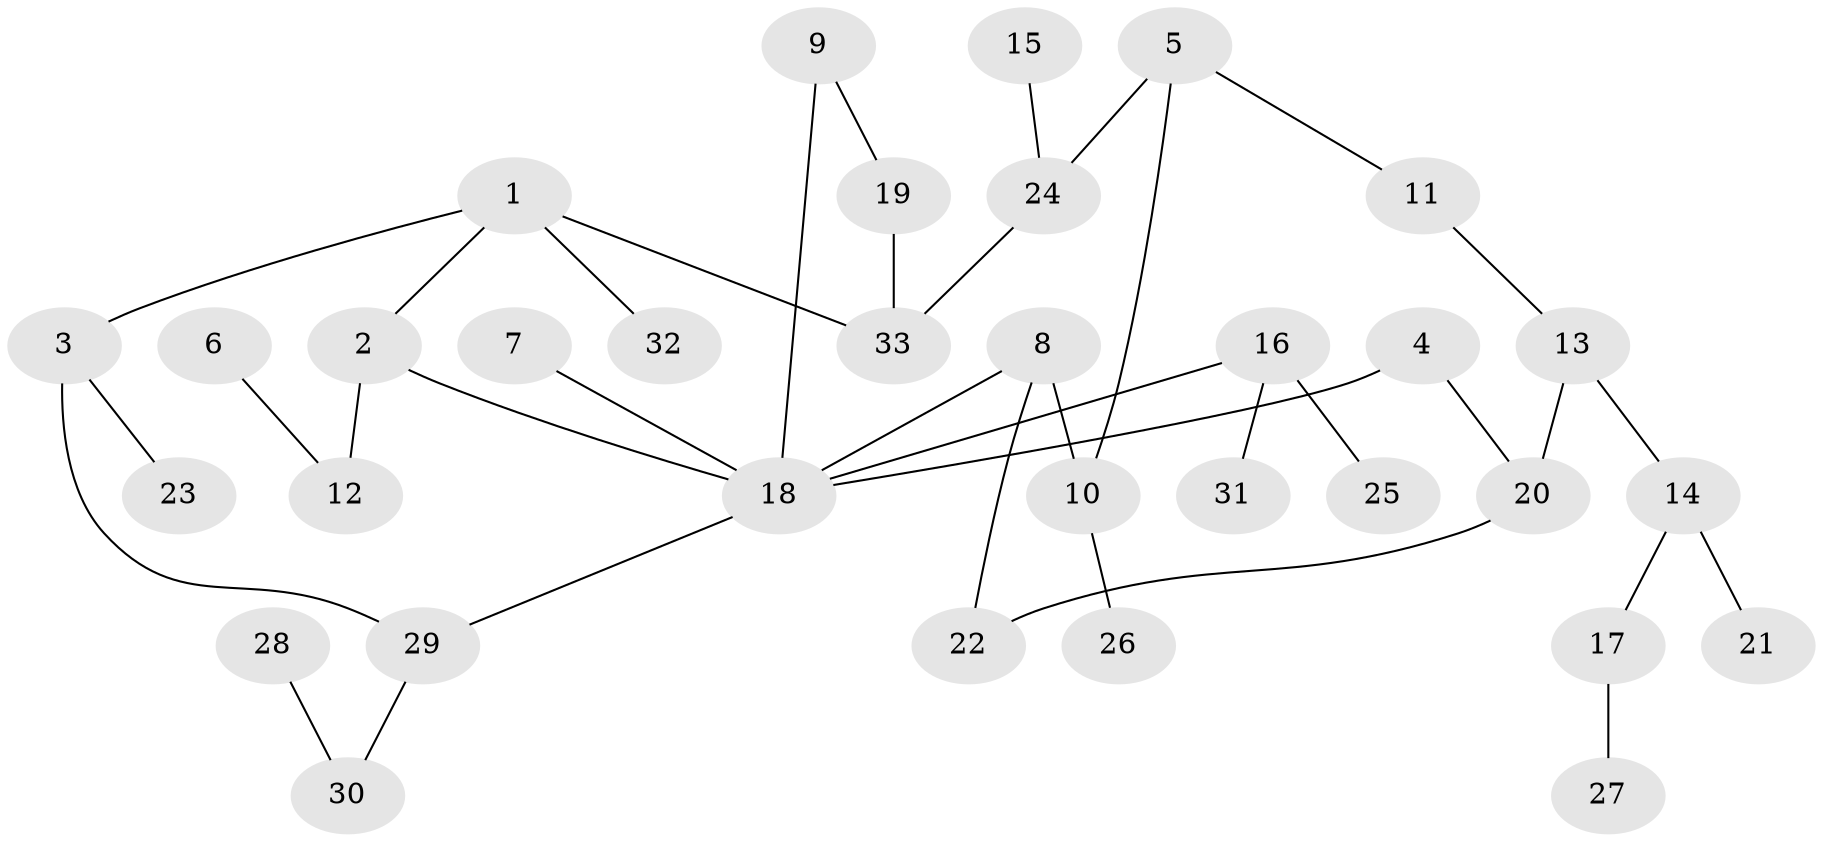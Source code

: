 // original degree distribution, {4: 0.07692307692307693, 3: 0.2153846153846154, 9: 0.015384615384615385, 5: 0.03076923076923077, 1: 0.4461538461538462, 2: 0.2153846153846154}
// Generated by graph-tools (version 1.1) at 2025/00/03/09/25 03:00:56]
// undirected, 33 vertices, 37 edges
graph export_dot {
graph [start="1"]
  node [color=gray90,style=filled];
  1;
  2;
  3;
  4;
  5;
  6;
  7;
  8;
  9;
  10;
  11;
  12;
  13;
  14;
  15;
  16;
  17;
  18;
  19;
  20;
  21;
  22;
  23;
  24;
  25;
  26;
  27;
  28;
  29;
  30;
  31;
  32;
  33;
  1 -- 2 [weight=1.0];
  1 -- 3 [weight=1.0];
  1 -- 32 [weight=1.0];
  1 -- 33 [weight=1.0];
  2 -- 12 [weight=1.0];
  2 -- 18 [weight=1.0];
  3 -- 23 [weight=1.0];
  3 -- 29 [weight=1.0];
  4 -- 18 [weight=1.0];
  4 -- 20 [weight=1.0];
  5 -- 10 [weight=1.0];
  5 -- 11 [weight=1.0];
  5 -- 24 [weight=1.0];
  6 -- 12 [weight=1.0];
  7 -- 18 [weight=1.0];
  8 -- 10 [weight=1.0];
  8 -- 18 [weight=1.0];
  8 -- 22 [weight=1.0];
  9 -- 18 [weight=1.0];
  9 -- 19 [weight=1.0];
  10 -- 26 [weight=1.0];
  11 -- 13 [weight=1.0];
  13 -- 14 [weight=1.0];
  13 -- 20 [weight=1.0];
  14 -- 17 [weight=1.0];
  14 -- 21 [weight=1.0];
  15 -- 24 [weight=1.0];
  16 -- 18 [weight=1.0];
  16 -- 25 [weight=1.0];
  16 -- 31 [weight=1.0];
  17 -- 27 [weight=1.0];
  18 -- 29 [weight=1.0];
  19 -- 33 [weight=1.0];
  20 -- 22 [weight=1.0];
  24 -- 33 [weight=1.0];
  28 -- 30 [weight=1.0];
  29 -- 30 [weight=1.0];
}
